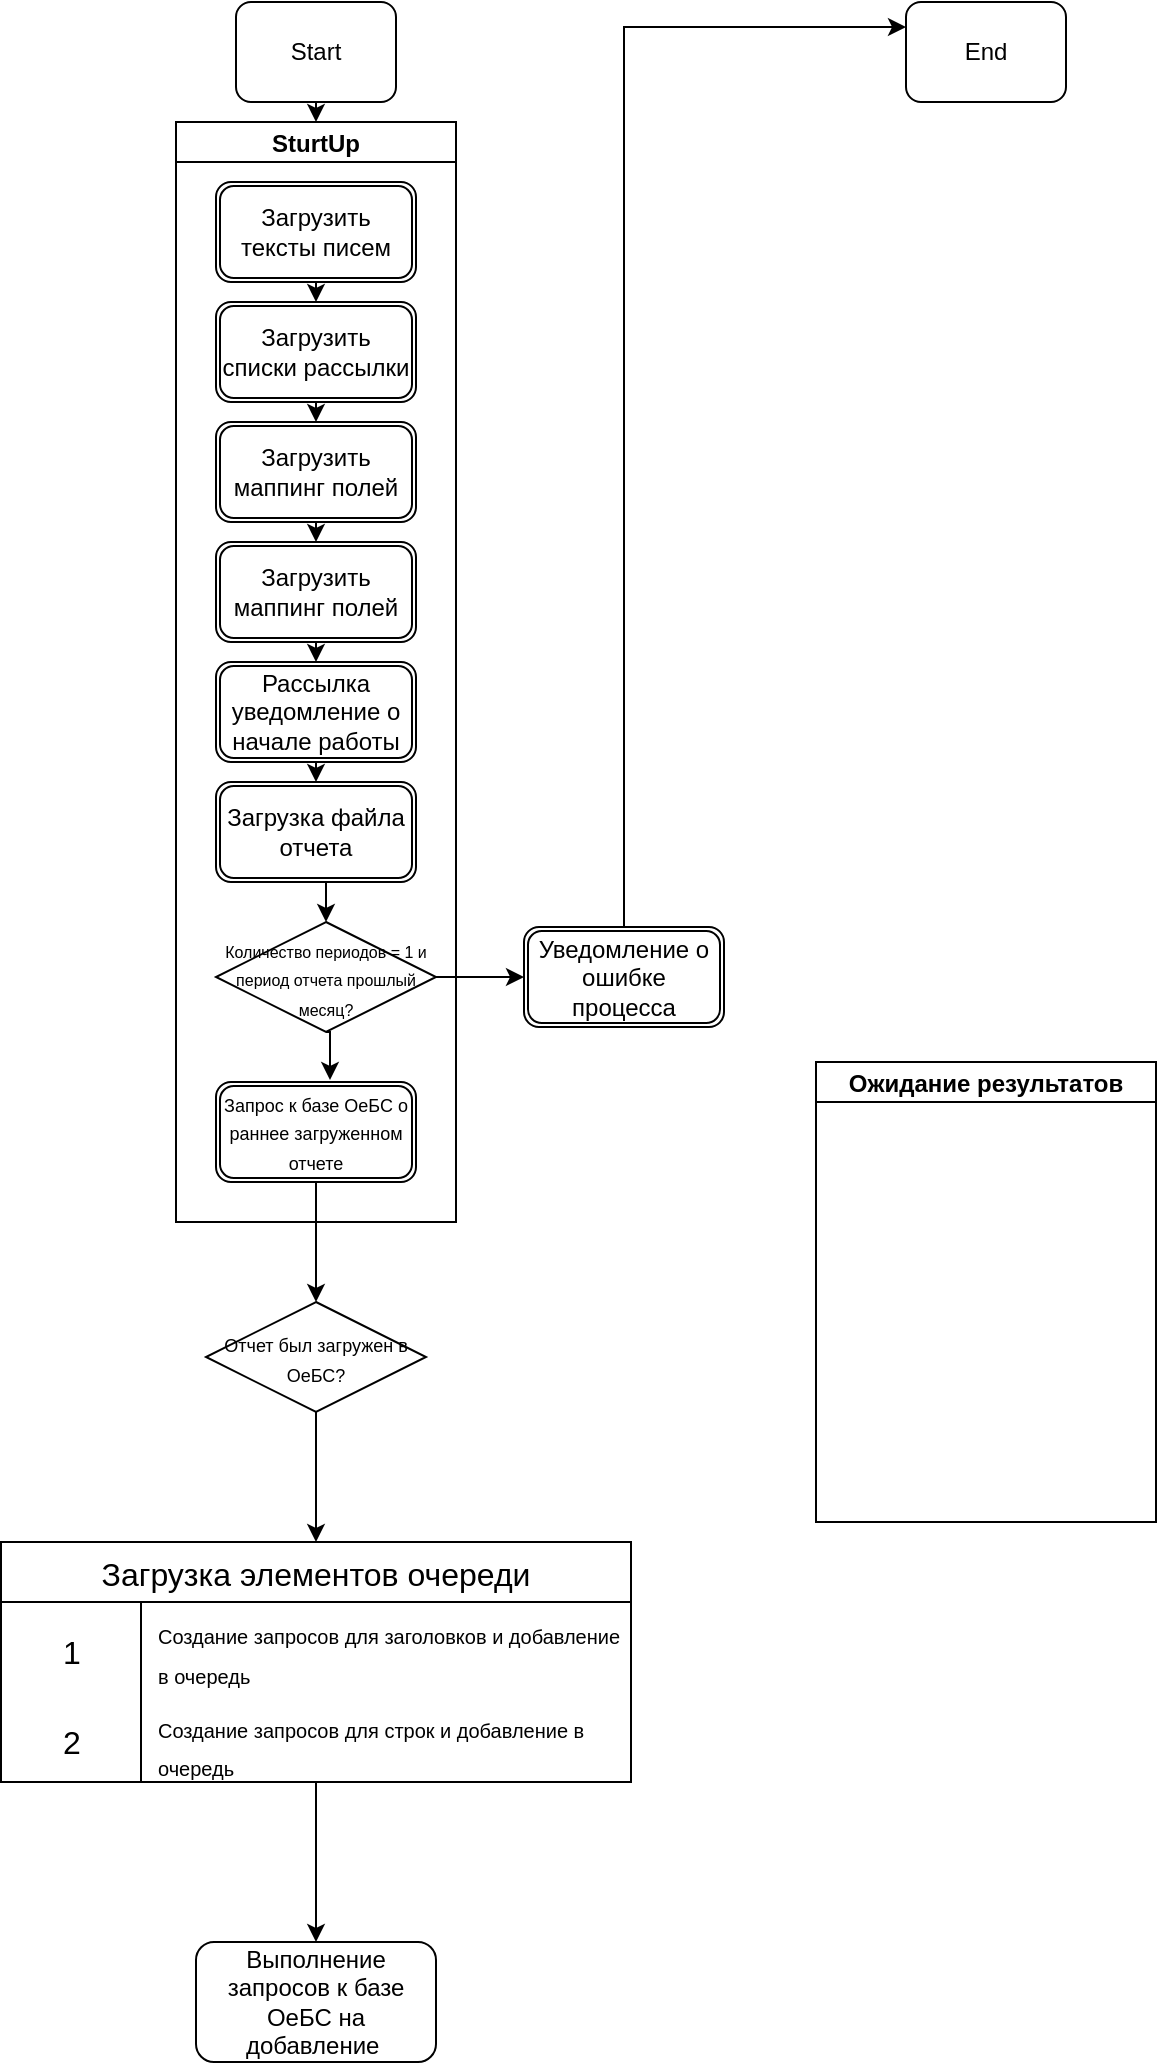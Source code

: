 <mxfile version="21.1.9" type="github">
  <diagram id="C5RBs43oDa-KdzZeNtuy" name="Page-1">
    <mxGraphModel dx="494" dy="754" grid="1" gridSize="10" guides="1" tooltips="1" connect="1" arrows="1" fold="1" page="1" pageScale="1" pageWidth="827" pageHeight="1169" math="0" shadow="0">
      <root>
        <mxCell id="WIyWlLk6GJQsqaUBKTNV-0" />
        <mxCell id="WIyWlLk6GJQsqaUBKTNV-1" parent="WIyWlLk6GJQsqaUBKTNV-0" />
        <mxCell id="a5ogxu9tReecGd_fqsYU-39" style="edgeStyle=orthogonalEdgeStyle;rounded=0;orthogonalLoop=1;jettySize=auto;html=1;exitX=0.5;exitY=1;exitDx=0;exitDy=0;entryX=0.5;entryY=0;entryDx=0;entryDy=0;" edge="1" parent="WIyWlLk6GJQsqaUBKTNV-1" source="WIyWlLk6GJQsqaUBKTNV-3" target="a5ogxu9tReecGd_fqsYU-13">
          <mxGeometry relative="1" as="geometry" />
        </mxCell>
        <mxCell id="WIyWlLk6GJQsqaUBKTNV-3" value="Start" style="rounded=1;whiteSpace=wrap;html=1;fontSize=12;glass=0;strokeWidth=1;shadow=0;" parent="WIyWlLk6GJQsqaUBKTNV-1" vertex="1">
          <mxGeometry x="170" y="70" width="80" height="50" as="geometry" />
        </mxCell>
        <mxCell id="a5ogxu9tReecGd_fqsYU-0" value="End" style="rounded=1;whiteSpace=wrap;html=1;fontSize=12;glass=0;strokeWidth=1;shadow=0;" vertex="1" parent="WIyWlLk6GJQsqaUBKTNV-1">
          <mxGeometry x="505" y="70" width="80" height="50" as="geometry" />
        </mxCell>
        <mxCell id="a5ogxu9tReecGd_fqsYU-13" value="SturtUp" style="swimlane;startSize=20;horizontal=1;containerType=tree;" vertex="1" parent="WIyWlLk6GJQsqaUBKTNV-1">
          <mxGeometry x="140" y="130" width="140" height="550" as="geometry" />
        </mxCell>
        <mxCell id="a5ogxu9tReecGd_fqsYU-37" style="edgeStyle=orthogonalEdgeStyle;rounded=0;orthogonalLoop=1;jettySize=auto;html=1;exitX=0.5;exitY=1;exitDx=0;exitDy=0;entryX=0.5;entryY=0;entryDx=0;entryDy=0;" edge="1" parent="a5ogxu9tReecGd_fqsYU-13" source="a5ogxu9tReecGd_fqsYU-8" target="a5ogxu9tReecGd_fqsYU-17">
          <mxGeometry relative="1" as="geometry" />
        </mxCell>
        <mxCell id="a5ogxu9tReecGd_fqsYU-8" value="Загрузить списки рассылки" style="shape=ext;double=1;rounded=1;whiteSpace=wrap;html=1;" vertex="1" parent="a5ogxu9tReecGd_fqsYU-13">
          <mxGeometry x="20" y="90" width="100" height="50" as="geometry" />
        </mxCell>
        <mxCell id="a5ogxu9tReecGd_fqsYU-36" style="edgeStyle=orthogonalEdgeStyle;rounded=0;orthogonalLoop=1;jettySize=auto;html=1;exitX=0.5;exitY=1;exitDx=0;exitDy=0;entryX=0.5;entryY=0;entryDx=0;entryDy=0;" edge="1" parent="a5ogxu9tReecGd_fqsYU-13" source="a5ogxu9tReecGd_fqsYU-17" target="a5ogxu9tReecGd_fqsYU-18">
          <mxGeometry relative="1" as="geometry" />
        </mxCell>
        <mxCell id="a5ogxu9tReecGd_fqsYU-17" value="Загрузить маппинг полей" style="shape=ext;double=1;rounded=1;whiteSpace=wrap;html=1;" vertex="1" parent="a5ogxu9tReecGd_fqsYU-13">
          <mxGeometry x="20" y="150" width="100" height="50" as="geometry" />
        </mxCell>
        <mxCell id="a5ogxu9tReecGd_fqsYU-35" style="edgeStyle=orthogonalEdgeStyle;rounded=0;orthogonalLoop=1;jettySize=auto;html=1;exitX=0.5;exitY=1;exitDx=0;exitDy=0;entryX=0.5;entryY=0;entryDx=0;entryDy=0;" edge="1" parent="a5ogxu9tReecGd_fqsYU-13" source="a5ogxu9tReecGd_fqsYU-18" target="a5ogxu9tReecGd_fqsYU-19">
          <mxGeometry relative="1" as="geometry" />
        </mxCell>
        <mxCell id="a5ogxu9tReecGd_fqsYU-18" value="Загрузить маппинг полей" style="shape=ext;double=1;rounded=1;whiteSpace=wrap;html=1;" vertex="1" parent="a5ogxu9tReecGd_fqsYU-13">
          <mxGeometry x="20" y="210" width="100" height="50" as="geometry" />
        </mxCell>
        <mxCell id="a5ogxu9tReecGd_fqsYU-38" style="edgeStyle=orthogonalEdgeStyle;rounded=0;orthogonalLoop=1;jettySize=auto;html=1;exitX=0.5;exitY=1;exitDx=0;exitDy=0;entryX=0.5;entryY=0;entryDx=0;entryDy=0;" edge="1" parent="a5ogxu9tReecGd_fqsYU-13" source="a5ogxu9tReecGd_fqsYU-5" target="a5ogxu9tReecGd_fqsYU-8">
          <mxGeometry relative="1" as="geometry" />
        </mxCell>
        <mxCell id="a5ogxu9tReecGd_fqsYU-5" value="Загрузить тексты писем" style="shape=ext;double=1;rounded=1;whiteSpace=wrap;html=1;" vertex="1" parent="a5ogxu9tReecGd_fqsYU-13">
          <mxGeometry x="20" y="30" width="100" height="50" as="geometry" />
        </mxCell>
        <mxCell id="a5ogxu9tReecGd_fqsYU-34" style="edgeStyle=orthogonalEdgeStyle;rounded=0;orthogonalLoop=1;jettySize=auto;html=1;exitX=0.5;exitY=1;exitDx=0;exitDy=0;entryX=0.5;entryY=0;entryDx=0;entryDy=0;" edge="1" parent="a5ogxu9tReecGd_fqsYU-13" source="a5ogxu9tReecGd_fqsYU-19" target="a5ogxu9tReecGd_fqsYU-20">
          <mxGeometry relative="1" as="geometry" />
        </mxCell>
        <mxCell id="a5ogxu9tReecGd_fqsYU-19" value="Рассылка уведомление о начале работы" style="shape=ext;double=1;rounded=1;whiteSpace=wrap;html=1;" vertex="1" parent="a5ogxu9tReecGd_fqsYU-13">
          <mxGeometry x="20" y="270" width="100" height="50" as="geometry" />
        </mxCell>
        <mxCell id="a5ogxu9tReecGd_fqsYU-33" style="edgeStyle=orthogonalEdgeStyle;rounded=0;orthogonalLoop=1;jettySize=auto;html=1;exitX=0.5;exitY=1;exitDx=0;exitDy=0;entryX=0.5;entryY=0;entryDx=0;entryDy=0;" edge="1" parent="a5ogxu9tReecGd_fqsYU-13" source="a5ogxu9tReecGd_fqsYU-20" target="a5ogxu9tReecGd_fqsYU-24">
          <mxGeometry relative="1" as="geometry" />
        </mxCell>
        <mxCell id="a5ogxu9tReecGd_fqsYU-20" value="Загрузка файла отчета" style="shape=ext;double=1;rounded=1;whiteSpace=wrap;html=1;" vertex="1" parent="a5ogxu9tReecGd_fqsYU-13">
          <mxGeometry x="20" y="330" width="100" height="50" as="geometry" />
        </mxCell>
        <mxCell id="a5ogxu9tReecGd_fqsYU-41" style="edgeStyle=orthogonalEdgeStyle;rounded=0;orthogonalLoop=1;jettySize=auto;html=1;exitX=0.5;exitY=1;exitDx=0;exitDy=0;entryX=0.57;entryY=-0.02;entryDx=0;entryDy=0;entryPerimeter=0;" edge="1" parent="a5ogxu9tReecGd_fqsYU-13" source="a5ogxu9tReecGd_fqsYU-24" target="a5ogxu9tReecGd_fqsYU-40">
          <mxGeometry relative="1" as="geometry" />
        </mxCell>
        <mxCell id="a5ogxu9tReecGd_fqsYU-24" value="&lt;font style=&quot;font-size: 8px;&quot;&gt;Количество периодов = 1 и период отчета прошлый месяц?&lt;/font&gt;" style="rhombus;whiteSpace=wrap;html=1;" vertex="1" parent="a5ogxu9tReecGd_fqsYU-13">
          <mxGeometry x="20" y="400" width="110" height="55" as="geometry" />
        </mxCell>
        <mxCell id="a5ogxu9tReecGd_fqsYU-40" value="&lt;font style=&quot;font-size: 9px;&quot;&gt;Запрос к базе ОеБС о раннее загруженном отчете&lt;/font&gt;" style="shape=ext;double=1;rounded=1;whiteSpace=wrap;html=1;" vertex="1" parent="a5ogxu9tReecGd_fqsYU-13">
          <mxGeometry x="20" y="480" width="100" height="50" as="geometry" />
        </mxCell>
        <mxCell id="a5ogxu9tReecGd_fqsYU-32" style="edgeStyle=orthogonalEdgeStyle;rounded=0;orthogonalLoop=1;jettySize=auto;html=1;exitX=0.5;exitY=0;exitDx=0;exitDy=0;entryX=0;entryY=0.25;entryDx=0;entryDy=0;" edge="1" parent="WIyWlLk6GJQsqaUBKTNV-1" source="a5ogxu9tReecGd_fqsYU-30" target="a5ogxu9tReecGd_fqsYU-0">
          <mxGeometry relative="1" as="geometry" />
        </mxCell>
        <mxCell id="a5ogxu9tReecGd_fqsYU-30" value="Уведомление о ошибке процесса" style="shape=ext;double=1;rounded=1;whiteSpace=wrap;html=1;" vertex="1" parent="WIyWlLk6GJQsqaUBKTNV-1">
          <mxGeometry x="314" y="532.5" width="100" height="50" as="geometry" />
        </mxCell>
        <mxCell id="a5ogxu9tReecGd_fqsYU-31" style="edgeStyle=orthogonalEdgeStyle;rounded=0;orthogonalLoop=1;jettySize=auto;html=1;exitX=1;exitY=0.5;exitDx=0;exitDy=0;entryX=0;entryY=0.5;entryDx=0;entryDy=0;" edge="1" parent="WIyWlLk6GJQsqaUBKTNV-1" source="a5ogxu9tReecGd_fqsYU-24" target="a5ogxu9tReecGd_fqsYU-30">
          <mxGeometry relative="1" as="geometry" />
        </mxCell>
        <mxCell id="a5ogxu9tReecGd_fqsYU-73" style="edgeStyle=orthogonalEdgeStyle;rounded=0;orthogonalLoop=1;jettySize=auto;html=1;exitX=0.5;exitY=1;exitDx=0;exitDy=0;" edge="1" parent="WIyWlLk6GJQsqaUBKTNV-1" source="a5ogxu9tReecGd_fqsYU-42" target="a5ogxu9tReecGd_fqsYU-63">
          <mxGeometry relative="1" as="geometry" />
        </mxCell>
        <mxCell id="a5ogxu9tReecGd_fqsYU-42" value="&lt;font style=&quot;font-size: 9px;&quot;&gt;Отчет был загружен в ОеБС?&lt;/font&gt;" style="rhombus;whiteSpace=wrap;html=1;" vertex="1" parent="WIyWlLk6GJQsqaUBKTNV-1">
          <mxGeometry x="155" y="720" width="110" height="55" as="geometry" />
        </mxCell>
        <mxCell id="a5ogxu9tReecGd_fqsYU-43" style="edgeStyle=orthogonalEdgeStyle;rounded=0;orthogonalLoop=1;jettySize=auto;html=1;exitX=0.5;exitY=1;exitDx=0;exitDy=0;entryX=0.5;entryY=0;entryDx=0;entryDy=0;" edge="1" parent="WIyWlLk6GJQsqaUBKTNV-1" source="a5ogxu9tReecGd_fqsYU-40" target="a5ogxu9tReecGd_fqsYU-42">
          <mxGeometry relative="1" as="geometry" />
        </mxCell>
        <mxCell id="a5ogxu9tReecGd_fqsYU-45" value="Ожидание результатов" style="swimlane;startSize=20;horizontal=1;containerType=tree;" vertex="1" parent="WIyWlLk6GJQsqaUBKTNV-1">
          <mxGeometry x="460" y="600" width="170" height="230" as="geometry">
            <mxRectangle x="430" y="630" width="180" height="30" as="alternateBounds" />
          </mxGeometry>
        </mxCell>
        <mxCell id="a5ogxu9tReecGd_fqsYU-76" style="edgeStyle=orthogonalEdgeStyle;rounded=0;orthogonalLoop=1;jettySize=auto;html=1;entryX=0.5;entryY=0;entryDx=0;entryDy=0;" edge="1" parent="WIyWlLk6GJQsqaUBKTNV-1" source="a5ogxu9tReecGd_fqsYU-63" target="a5ogxu9tReecGd_fqsYU-75">
          <mxGeometry relative="1" as="geometry" />
        </mxCell>
        <mxCell id="a5ogxu9tReecGd_fqsYU-63" value="Загрузка элементов очереди" style="shape=table;startSize=30;container=1;collapsible=0;childLayout=tableLayout;fixedRows=1;rowLines=0;fontStyle=0;strokeColor=default;fontSize=16;" vertex="1" parent="WIyWlLk6GJQsqaUBKTNV-1">
          <mxGeometry x="52.5" y="840" width="315" height="120" as="geometry" />
        </mxCell>
        <mxCell id="a5ogxu9tReecGd_fqsYU-64" value="" style="shape=tableRow;horizontal=0;startSize=0;swimlaneHead=0;swimlaneBody=0;top=0;left=0;bottom=0;right=0;collapsible=0;dropTarget=0;fillColor=none;points=[[0,0.5],[1,0.5]];portConstraint=eastwest;strokeColor=inherit;fontSize=16;" vertex="1" parent="a5ogxu9tReecGd_fqsYU-63">
          <mxGeometry y="30" width="315" height="50" as="geometry" />
        </mxCell>
        <mxCell id="a5ogxu9tReecGd_fqsYU-65" value="1" style="shape=partialRectangle;html=1;whiteSpace=wrap;connectable=0;fillColor=none;top=0;left=0;bottom=0;right=0;overflow=hidden;pointerEvents=1;strokeColor=inherit;fontSize=16;" vertex="1" parent="a5ogxu9tReecGd_fqsYU-64">
          <mxGeometry width="70" height="50" as="geometry">
            <mxRectangle width="70" height="50" as="alternateBounds" />
          </mxGeometry>
        </mxCell>
        <mxCell id="a5ogxu9tReecGd_fqsYU-66" value="&lt;font style=&quot;font-size: 10px;&quot;&gt;Создание запросов для заголовков и добавление в очередь&lt;/font&gt;" style="shape=partialRectangle;html=1;whiteSpace=wrap;connectable=0;fillColor=none;top=0;left=0;bottom=0;right=0;align=left;spacingLeft=6;overflow=hidden;strokeColor=inherit;fontSize=16;" vertex="1" parent="a5ogxu9tReecGd_fqsYU-64">
          <mxGeometry x="70" width="245" height="50" as="geometry">
            <mxRectangle width="245" height="50" as="alternateBounds" />
          </mxGeometry>
        </mxCell>
        <mxCell id="a5ogxu9tReecGd_fqsYU-67" value="" style="shape=tableRow;horizontal=0;startSize=0;swimlaneHead=0;swimlaneBody=0;top=0;left=0;bottom=0;right=0;collapsible=0;dropTarget=0;fillColor=none;points=[[0,0.5],[1,0.5]];portConstraint=eastwest;strokeColor=inherit;fontSize=16;" vertex="1" parent="a5ogxu9tReecGd_fqsYU-63">
          <mxGeometry y="80" width="315" height="40" as="geometry" />
        </mxCell>
        <mxCell id="a5ogxu9tReecGd_fqsYU-68" value="2" style="shape=partialRectangle;html=1;whiteSpace=wrap;connectable=0;fillColor=none;top=0;left=0;bottom=0;right=0;overflow=hidden;strokeColor=inherit;fontSize=16;" vertex="1" parent="a5ogxu9tReecGd_fqsYU-67">
          <mxGeometry width="70" height="40" as="geometry">
            <mxRectangle width="70" height="40" as="alternateBounds" />
          </mxGeometry>
        </mxCell>
        <mxCell id="a5ogxu9tReecGd_fqsYU-69" value="&lt;font style=&quot;font-size: 10px;&quot;&gt;Создание запросов для строк и добавление в очередь&lt;/font&gt;" style="shape=partialRectangle;html=1;whiteSpace=wrap;connectable=0;fillColor=none;top=0;left=0;bottom=0;right=0;align=left;spacingLeft=6;overflow=hidden;strokeColor=inherit;fontSize=16;" vertex="1" parent="a5ogxu9tReecGd_fqsYU-67">
          <mxGeometry x="70" width="245" height="40" as="geometry">
            <mxRectangle width="245" height="40" as="alternateBounds" />
          </mxGeometry>
        </mxCell>
        <mxCell id="a5ogxu9tReecGd_fqsYU-75" value="Выполнение запросов к базе ОеБС на добавление&amp;nbsp;" style="rounded=1;whiteSpace=wrap;html=1;" vertex="1" parent="WIyWlLk6GJQsqaUBKTNV-1">
          <mxGeometry x="150" y="1040" width="120" height="60" as="geometry" />
        </mxCell>
      </root>
    </mxGraphModel>
  </diagram>
</mxfile>
